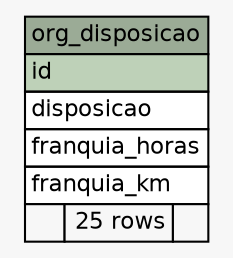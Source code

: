 // dot 2.38.0 on Windows 10 10.0
// SchemaSpy rev 590
digraph "org_disposicao" {
  graph [
    rankdir="RL"
    bgcolor="#f7f7f7"
    nodesep="0.18"
    ranksep="0.46"
    fontname="Helvetica"
    fontsize="11"
  ];
  node [
    fontname="Helvetica"
    fontsize="11"
    shape="plaintext"
  ];
  edge [
    arrowsize="0.8"
  ];
  "org_disposicao" [
    label=<
    <TABLE BORDER="0" CELLBORDER="1" CELLSPACING="0" BGCOLOR="#ffffff">
      <TR><TD COLSPAN="3" BGCOLOR="#9bab96" ALIGN="CENTER">org_disposicao</TD></TR>
      <TR><TD PORT="id" COLSPAN="3" BGCOLOR="#bed1b8" ALIGN="LEFT">id</TD></TR>
      <TR><TD PORT="disposicao" COLSPAN="3" ALIGN="LEFT">disposicao</TD></TR>
      <TR><TD PORT="franquia_horas" COLSPAN="3" ALIGN="LEFT">franquia_horas</TD></TR>
      <TR><TD PORT="franquia_km" COLSPAN="3" ALIGN="LEFT">franquia_km</TD></TR>
      <TR><TD ALIGN="LEFT" BGCOLOR="#f7f7f7">  </TD><TD ALIGN="RIGHT" BGCOLOR="#f7f7f7">25 rows</TD><TD ALIGN="RIGHT" BGCOLOR="#f7f7f7">  </TD></TR>
    </TABLE>>
    URL="tables/org_disposicao.html"
    tooltip="org_disposicao"
  ];
}
